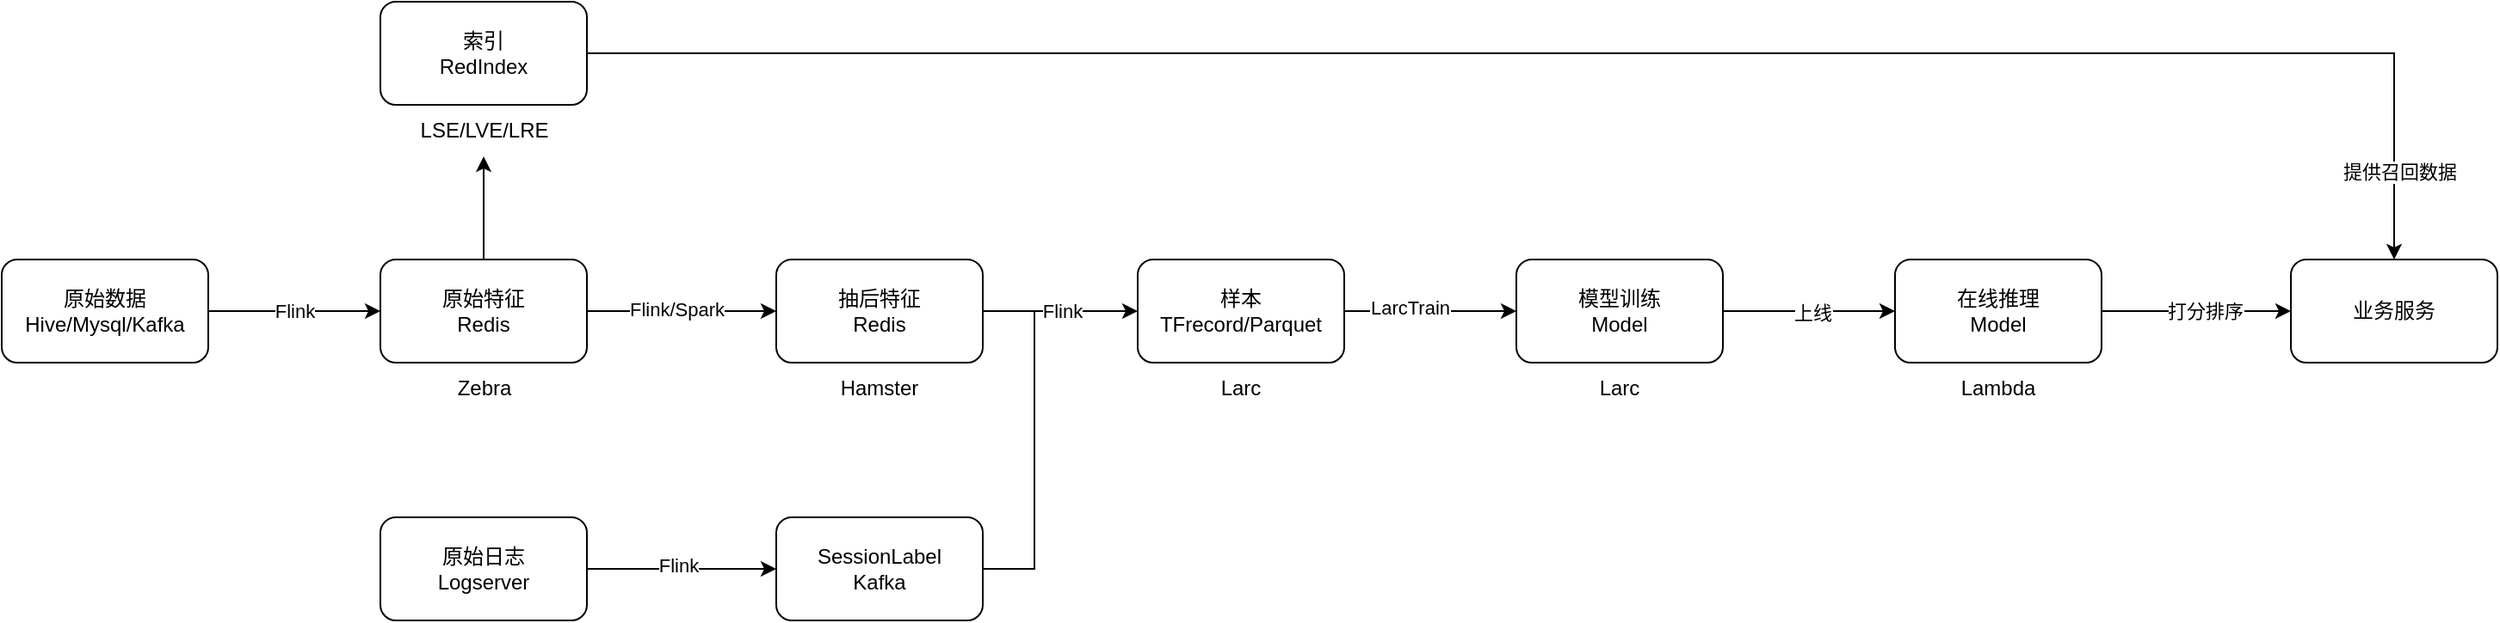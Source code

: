 <mxfile version="26.0.2">
  <diagram name="Page-1" id="Rh6VlPvLoZntSHXJzEm3">
    <mxGraphModel dx="1434" dy="1885" grid="1" gridSize="10" guides="1" tooltips="1" connect="1" arrows="1" fold="1" page="1" pageScale="1" pageWidth="850" pageHeight="1100" math="0" shadow="0">
      <root>
        <mxCell id="0" />
        <mxCell id="1" parent="0" />
        <mxCell id="I_cUN8AiSvmmq4-lAWB_-1" value="SessionLabel&lt;div&gt;Kafka&lt;/div&gt;" style="rounded=1;whiteSpace=wrap;html=1;" vertex="1" parent="1">
          <mxGeometry x="580" y="220" width="120" height="60" as="geometry" />
        </mxCell>
        <mxCell id="I_cUN8AiSvmmq4-lAWB_-7" value="Flink" style="edgeStyle=orthogonalEdgeStyle;rounded=0;orthogonalLoop=1;jettySize=auto;html=1;" edge="1" parent="1" source="I_cUN8AiSvmmq4-lAWB_-3" target="I_cUN8AiSvmmq4-lAWB_-5">
          <mxGeometry relative="1" as="geometry" />
        </mxCell>
        <mxCell id="I_cUN8AiSvmmq4-lAWB_-3" value="原始数据&lt;div&gt;&lt;span style=&quot;text-wrap-mode: nowrap;&quot;&gt;Hive/Mysql/Kafka&lt;/span&gt;&lt;/div&gt;" style="rounded=1;whiteSpace=wrap;html=1;" vertex="1" parent="1">
          <mxGeometry x="130" y="70" width="120" height="60" as="geometry" />
        </mxCell>
        <mxCell id="I_cUN8AiSvmmq4-lAWB_-11" value="" style="edgeStyle=orthogonalEdgeStyle;rounded=0;orthogonalLoop=1;jettySize=auto;html=1;" edge="1" parent="1" source="I_cUN8AiSvmmq4-lAWB_-5" target="I_cUN8AiSvmmq4-lAWB_-9">
          <mxGeometry relative="1" as="geometry" />
        </mxCell>
        <mxCell id="I_cUN8AiSvmmq4-lAWB_-14" value="" style="edgeStyle=orthogonalEdgeStyle;rounded=0;orthogonalLoop=1;jettySize=auto;html=1;" edge="1" parent="1" source="I_cUN8AiSvmmq4-lAWB_-5" target="I_cUN8AiSvmmq4-lAWB_-12">
          <mxGeometry relative="1" as="geometry" />
        </mxCell>
        <mxCell id="I_cUN8AiSvmmq4-lAWB_-15" value="Flink/Spark" style="edgeLabel;html=1;align=center;verticalAlign=middle;resizable=0;points=[];" vertex="1" connectable="0" parent="I_cUN8AiSvmmq4-lAWB_-14">
          <mxGeometry x="-0.067" y="1" relative="1" as="geometry">
            <mxPoint as="offset" />
          </mxGeometry>
        </mxCell>
        <mxCell id="I_cUN8AiSvmmq4-lAWB_-5" value="原始特征&lt;div&gt;Redis&lt;/div&gt;" style="rounded=1;whiteSpace=wrap;html=1;" vertex="1" parent="1">
          <mxGeometry x="350" y="70" width="120" height="60" as="geometry" />
        </mxCell>
        <mxCell id="I_cUN8AiSvmmq4-lAWB_-6" value="Zebra" style="text;html=1;align=center;verticalAlign=middle;resizable=0;points=[];autosize=1;strokeColor=none;fillColor=none;" vertex="1" parent="1">
          <mxGeometry x="385" y="130" width="50" height="30" as="geometry" />
        </mxCell>
        <mxCell id="I_cUN8AiSvmmq4-lAWB_-8" value="索引&lt;div&gt;RedIndex&lt;/div&gt;" style="rounded=1;whiteSpace=wrap;html=1;" vertex="1" parent="1">
          <mxGeometry x="350" y="-80" width="120" height="60" as="geometry" />
        </mxCell>
        <mxCell id="I_cUN8AiSvmmq4-lAWB_-9" value="LSE/LVE/LRE" style="text;html=1;align=center;verticalAlign=middle;resizable=0;points=[];autosize=1;strokeColor=none;fillColor=none;" vertex="1" parent="1">
          <mxGeometry x="360" y="-20" width="100" height="30" as="geometry" />
        </mxCell>
        <mxCell id="I_cUN8AiSvmmq4-lAWB_-12" value="抽后特征&lt;div&gt;Redis&lt;/div&gt;" style="rounded=1;whiteSpace=wrap;html=1;" vertex="1" parent="1">
          <mxGeometry x="580" y="70" width="120" height="60" as="geometry" />
        </mxCell>
        <mxCell id="I_cUN8AiSvmmq4-lAWB_-13" value="Hamster" style="text;html=1;align=center;verticalAlign=middle;whiteSpace=wrap;rounded=0;" vertex="1" parent="1">
          <mxGeometry x="610" y="130" width="60" height="30" as="geometry" />
        </mxCell>
        <mxCell id="I_cUN8AiSvmmq4-lAWB_-16" value="原始日志&lt;div&gt;Logserver&lt;/div&gt;" style="rounded=1;whiteSpace=wrap;html=1;" vertex="1" parent="1">
          <mxGeometry x="350" y="220" width="120" height="60" as="geometry" />
        </mxCell>
        <mxCell id="I_cUN8AiSvmmq4-lAWB_-21" value="" style="endArrow=classic;html=1;rounded=0;entryX=0;entryY=0.5;entryDx=0;entryDy=0;exitX=1;exitY=0.5;exitDx=0;exitDy=0;" edge="1" parent="1" source="I_cUN8AiSvmmq4-lAWB_-16" target="I_cUN8AiSvmmq4-lAWB_-1">
          <mxGeometry width="50" height="50" relative="1" as="geometry">
            <mxPoint x="480" y="250" as="sourcePoint" />
            <mxPoint x="530" y="200" as="targetPoint" />
          </mxGeometry>
        </mxCell>
        <mxCell id="I_cUN8AiSvmmq4-lAWB_-22" value="Flink" style="edgeLabel;html=1;align=center;verticalAlign=middle;resizable=0;points=[];" vertex="1" connectable="0" parent="I_cUN8AiSvmmq4-lAWB_-21">
          <mxGeometry x="-0.04" y="2" relative="1" as="geometry">
            <mxPoint as="offset" />
          </mxGeometry>
        </mxCell>
        <mxCell id="I_cUN8AiSvmmq4-lAWB_-30" value="" style="edgeStyle=orthogonalEdgeStyle;rounded=0;orthogonalLoop=1;jettySize=auto;html=1;" edge="1" parent="1" source="I_cUN8AiSvmmq4-lAWB_-23" target="I_cUN8AiSvmmq4-lAWB_-29">
          <mxGeometry relative="1" as="geometry" />
        </mxCell>
        <mxCell id="I_cUN8AiSvmmq4-lAWB_-34" value="LarcTrain" style="edgeLabel;html=1;align=center;verticalAlign=middle;resizable=0;points=[];" vertex="1" connectable="0" parent="I_cUN8AiSvmmq4-lAWB_-30">
          <mxGeometry x="-0.24" y="2" relative="1" as="geometry">
            <mxPoint as="offset" />
          </mxGeometry>
        </mxCell>
        <mxCell id="I_cUN8AiSvmmq4-lAWB_-23" value="样本&lt;div&gt;TFrecord/Parquet&lt;/div&gt;" style="rounded=1;whiteSpace=wrap;html=1;" vertex="1" parent="1">
          <mxGeometry x="790" y="70" width="120" height="60" as="geometry" />
        </mxCell>
        <mxCell id="I_cUN8AiSvmmq4-lAWB_-24" value="" style="endArrow=classic;html=1;rounded=0;entryX=0;entryY=0.5;entryDx=0;entryDy=0;" edge="1" parent="1" target="I_cUN8AiSvmmq4-lAWB_-23">
          <mxGeometry width="50" height="50" relative="1" as="geometry">
            <mxPoint x="700" y="100" as="sourcePoint" />
            <mxPoint x="750" y="50" as="targetPoint" />
          </mxGeometry>
        </mxCell>
        <mxCell id="I_cUN8AiSvmmq4-lAWB_-25" value="Flink" style="edgeLabel;html=1;align=center;verticalAlign=middle;resizable=0;points=[];" vertex="1" connectable="0" parent="I_cUN8AiSvmmq4-lAWB_-24">
          <mxGeometry x="0.022" y="4" relative="1" as="geometry">
            <mxPoint y="4" as="offset" />
          </mxGeometry>
        </mxCell>
        <mxCell id="I_cUN8AiSvmmq4-lAWB_-27" value="" style="endArrow=none;html=1;rounded=0;" edge="1" parent="1">
          <mxGeometry width="50" height="50" relative="1" as="geometry">
            <mxPoint x="700" y="250" as="sourcePoint" />
            <mxPoint x="730" y="100" as="targetPoint" />
            <Array as="points">
              <mxPoint x="730" y="250" />
            </Array>
          </mxGeometry>
        </mxCell>
        <mxCell id="I_cUN8AiSvmmq4-lAWB_-28" value="Larc" style="text;html=1;align=center;verticalAlign=middle;whiteSpace=wrap;rounded=0;" vertex="1" parent="1">
          <mxGeometry x="820" y="130" width="60" height="30" as="geometry" />
        </mxCell>
        <mxCell id="I_cUN8AiSvmmq4-lAWB_-33" value="" style="edgeStyle=orthogonalEdgeStyle;rounded=0;orthogonalLoop=1;jettySize=auto;html=1;" edge="1" parent="1" source="I_cUN8AiSvmmq4-lAWB_-29">
          <mxGeometry relative="1" as="geometry">
            <mxPoint x="1230" y="100" as="targetPoint" />
          </mxGeometry>
        </mxCell>
        <mxCell id="I_cUN8AiSvmmq4-lAWB_-38" value="上线" style="edgeLabel;html=1;align=center;verticalAlign=middle;resizable=0;points=[];" vertex="1" connectable="0" parent="I_cUN8AiSvmmq4-lAWB_-33">
          <mxGeometry x="0.045" relative="1" as="geometry">
            <mxPoint as="offset" />
          </mxGeometry>
        </mxCell>
        <mxCell id="I_cUN8AiSvmmq4-lAWB_-29" value="模型训练&lt;div&gt;Model&lt;/div&gt;" style="rounded=1;whiteSpace=wrap;html=1;" vertex="1" parent="1">
          <mxGeometry x="1010" y="70" width="120" height="60" as="geometry" />
        </mxCell>
        <mxCell id="I_cUN8AiSvmmq4-lAWB_-31" value="Larc" style="text;html=1;align=center;verticalAlign=middle;whiteSpace=wrap;rounded=0;" vertex="1" parent="1">
          <mxGeometry x="1040" y="130" width="60" height="30" as="geometry" />
        </mxCell>
        <mxCell id="I_cUN8AiSvmmq4-lAWB_-35" value="Lambda" style="text;html=1;align=center;verticalAlign=middle;whiteSpace=wrap;rounded=0;" vertex="1" parent="1">
          <mxGeometry x="1260" y="130" width="60" height="30" as="geometry" />
        </mxCell>
        <mxCell id="I_cUN8AiSvmmq4-lAWB_-39" value="" style="edgeStyle=orthogonalEdgeStyle;rounded=0;orthogonalLoop=1;jettySize=auto;html=1;" edge="1" parent="1" source="I_cUN8AiSvmmq4-lAWB_-36" target="I_cUN8AiSvmmq4-lAWB_-37">
          <mxGeometry relative="1" as="geometry" />
        </mxCell>
        <mxCell id="I_cUN8AiSvmmq4-lAWB_-40" value="打分排序" style="edgeLabel;html=1;align=center;verticalAlign=middle;resizable=0;points=[];" vertex="1" connectable="0" parent="I_cUN8AiSvmmq4-lAWB_-39">
          <mxGeometry x="0.089" relative="1" as="geometry">
            <mxPoint as="offset" />
          </mxGeometry>
        </mxCell>
        <mxCell id="I_cUN8AiSvmmq4-lAWB_-36" value="在线推理&lt;div&gt;Model&lt;/div&gt;" style="rounded=1;whiteSpace=wrap;html=1;" vertex="1" parent="1">
          <mxGeometry x="1230" y="70" width="120" height="60" as="geometry" />
        </mxCell>
        <mxCell id="I_cUN8AiSvmmq4-lAWB_-37" value="业务服务" style="rounded=1;whiteSpace=wrap;html=1;" vertex="1" parent="1">
          <mxGeometry x="1460" y="70" width="120" height="60" as="geometry" />
        </mxCell>
        <mxCell id="I_cUN8AiSvmmq4-lAWB_-44" value="" style="endArrow=classic;html=1;rounded=0;entryX=0.5;entryY=0;entryDx=0;entryDy=0;" edge="1" parent="1" target="I_cUN8AiSvmmq4-lAWB_-37">
          <mxGeometry width="50" height="50" relative="1" as="geometry">
            <mxPoint x="470" y="-50" as="sourcePoint" />
            <mxPoint x="520" y="-100" as="targetPoint" />
            <Array as="points">
              <mxPoint x="1520" y="-50" />
            </Array>
          </mxGeometry>
        </mxCell>
        <mxCell id="I_cUN8AiSvmmq4-lAWB_-45" value="提供召回数据" style="edgeLabel;html=1;align=center;verticalAlign=middle;resizable=0;points=[];" vertex="1" connectable="0" parent="I_cUN8AiSvmmq4-lAWB_-44">
          <mxGeometry x="0.913" y="3" relative="1" as="geometry">
            <mxPoint as="offset" />
          </mxGeometry>
        </mxCell>
      </root>
    </mxGraphModel>
  </diagram>
</mxfile>
